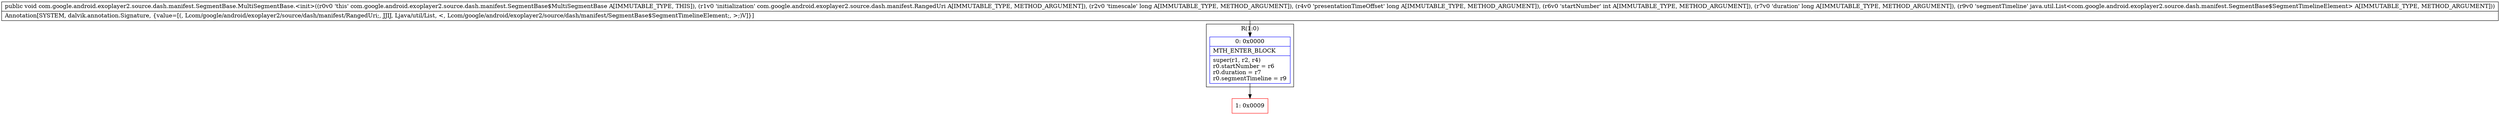 digraph "CFG forcom.google.android.exoplayer2.source.dash.manifest.SegmentBase.MultiSegmentBase.\<init\>(Lcom\/google\/android\/exoplayer2\/source\/dash\/manifest\/RangedUri;JJIJLjava\/util\/List;)V" {
subgraph cluster_Region_1261431687 {
label = "R(1:0)";
node [shape=record,color=blue];
Node_0 [shape=record,label="{0\:\ 0x0000|MTH_ENTER_BLOCK\l|super(r1, r2, r4)\lr0.startNumber = r6\lr0.duration = r7\lr0.segmentTimeline = r9\l}"];
}
Node_1 [shape=record,color=red,label="{1\:\ 0x0009}"];
MethodNode[shape=record,label="{public void com.google.android.exoplayer2.source.dash.manifest.SegmentBase.MultiSegmentBase.\<init\>((r0v0 'this' com.google.android.exoplayer2.source.dash.manifest.SegmentBase$MultiSegmentBase A[IMMUTABLE_TYPE, THIS]), (r1v0 'initialization' com.google.android.exoplayer2.source.dash.manifest.RangedUri A[IMMUTABLE_TYPE, METHOD_ARGUMENT]), (r2v0 'timescale' long A[IMMUTABLE_TYPE, METHOD_ARGUMENT]), (r4v0 'presentationTimeOffset' long A[IMMUTABLE_TYPE, METHOD_ARGUMENT]), (r6v0 'startNumber' int A[IMMUTABLE_TYPE, METHOD_ARGUMENT]), (r7v0 'duration' long A[IMMUTABLE_TYPE, METHOD_ARGUMENT]), (r9v0 'segmentTimeline' java.util.List\<com.google.android.exoplayer2.source.dash.manifest.SegmentBase$SegmentTimelineElement\> A[IMMUTABLE_TYPE, METHOD_ARGUMENT]))  | Annotation[SYSTEM, dalvik.annotation.Signature, \{value=[(, Lcom\/google\/android\/exoplayer2\/source\/dash\/manifest\/RangedUri;, JJIJ, Ljava\/util\/List, \<, Lcom\/google\/android\/exoplayer2\/source\/dash\/manifest\/SegmentBase$SegmentTimelineElement;, \>;)V]\}]\l}"];
MethodNode -> Node_0;
Node_0 -> Node_1;
}

